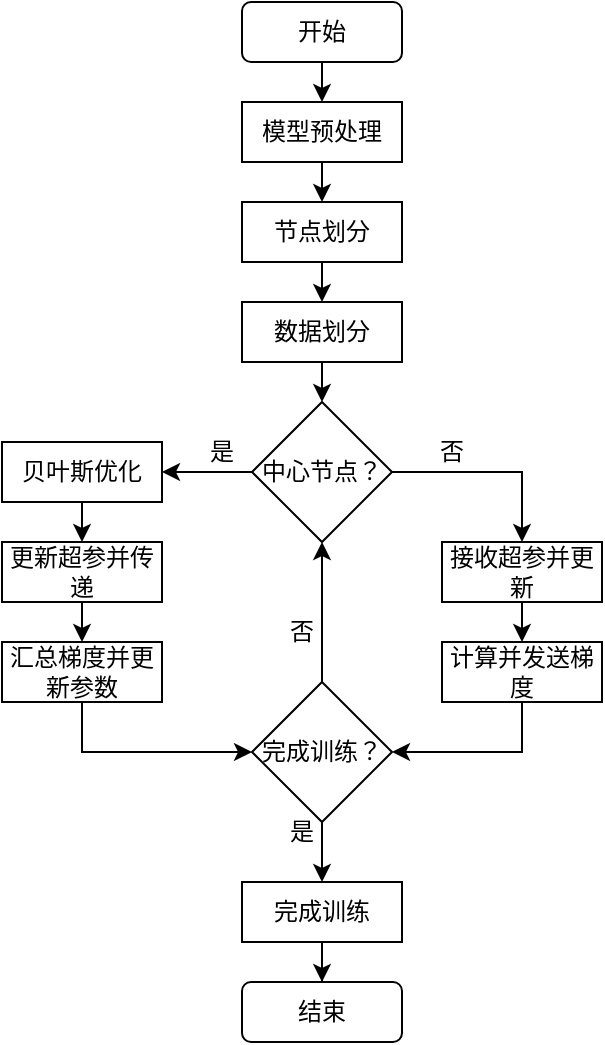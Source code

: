 <mxfile version="16.6.4" type="github">
  <diagram id="Hee7hXXPrNY1kXYa3pr2" name="Page-1">
    <mxGraphModel dx="716" dy="375" grid="1" gridSize="10" guides="1" tooltips="1" connect="1" arrows="1" fold="1" page="1" pageScale="1" pageWidth="827" pageHeight="1169" math="0" shadow="0">
      <root>
        <mxCell id="0" />
        <mxCell id="1" parent="0" />
        <mxCell id="OwS2JT52I-BQK1YP6N_y-2" style="edgeStyle=orthogonalEdgeStyle;rounded=0;orthogonalLoop=1;jettySize=auto;html=1;exitX=0.5;exitY=1;exitDx=0;exitDy=0;entryX=0.5;entryY=0;entryDx=0;entryDy=0;" parent="1" source="HEA8HlkfF6FuIHNrmnbo-1" target="OwS2JT52I-BQK1YP6N_y-1" edge="1">
          <mxGeometry relative="1" as="geometry" />
        </mxCell>
        <mxCell id="HEA8HlkfF6FuIHNrmnbo-1" value="开始" style="rounded=1;whiteSpace=wrap;html=1;" parent="1" vertex="1">
          <mxGeometry x="290" y="60" width="80" height="30" as="geometry" />
        </mxCell>
        <mxCell id="OwS2JT52I-BQK1YP6N_y-5" style="edgeStyle=orthogonalEdgeStyle;rounded=0;orthogonalLoop=1;jettySize=auto;html=1;exitX=0.5;exitY=1;exitDx=0;exitDy=0;entryX=0.5;entryY=0;entryDx=0;entryDy=0;" parent="1" source="HEA8HlkfF6FuIHNrmnbo-3" target="HEA8HlkfF6FuIHNrmnbo-8" edge="1">
          <mxGeometry relative="1" as="geometry" />
        </mxCell>
        <mxCell id="HEA8HlkfF6FuIHNrmnbo-3" value="节点划分" style="rounded=0;whiteSpace=wrap;html=1;" parent="1" vertex="1">
          <mxGeometry x="290" y="160" width="80" height="30" as="geometry" />
        </mxCell>
        <mxCell id="HEA8HlkfF6FuIHNrmnbo-20" style="edgeStyle=orthogonalEdgeStyle;rounded=0;orthogonalLoop=1;jettySize=auto;html=1;exitX=0;exitY=0.5;exitDx=0;exitDy=0;entryX=1;entryY=0.5;entryDx=0;entryDy=0;" parent="1" source="HEA8HlkfF6FuIHNrmnbo-5" target="HEA8HlkfF6FuIHNrmnbo-13" edge="1">
          <mxGeometry relative="1" as="geometry" />
        </mxCell>
        <mxCell id="HEA8HlkfF6FuIHNrmnbo-27" style="edgeStyle=orthogonalEdgeStyle;rounded=0;orthogonalLoop=1;jettySize=auto;html=1;exitX=1;exitY=0.5;exitDx=0;exitDy=0;entryX=0.5;entryY=0;entryDx=0;entryDy=0;" parent="1" source="HEA8HlkfF6FuIHNrmnbo-5" target="HEA8HlkfF6FuIHNrmnbo-17" edge="1">
          <mxGeometry relative="1" as="geometry" />
        </mxCell>
        <mxCell id="HEA8HlkfF6FuIHNrmnbo-5" value="中心节点？" style="rhombus;whiteSpace=wrap;html=1;" parent="1" vertex="1">
          <mxGeometry x="295" y="260" width="70" height="70" as="geometry" />
        </mxCell>
        <mxCell id="HEA8HlkfF6FuIHNrmnbo-6" value="结束" style="rounded=1;whiteSpace=wrap;html=1;" parent="1" vertex="1">
          <mxGeometry x="290" y="550" width="80" height="30" as="geometry" />
        </mxCell>
        <mxCell id="HEA8HlkfF6FuIHNrmnbo-11" style="edgeStyle=orthogonalEdgeStyle;rounded=0;orthogonalLoop=1;jettySize=auto;html=1;exitX=0.5;exitY=1;exitDx=0;exitDy=0;entryX=0.5;entryY=0;entryDx=0;entryDy=0;" parent="1" source="HEA8HlkfF6FuIHNrmnbo-8" target="HEA8HlkfF6FuIHNrmnbo-5" edge="1">
          <mxGeometry relative="1" as="geometry" />
        </mxCell>
        <mxCell id="HEA8HlkfF6FuIHNrmnbo-8" value="数据划分" style="rounded=0;whiteSpace=wrap;html=1;" parent="1" vertex="1">
          <mxGeometry x="290" y="210" width="80" height="30" as="geometry" />
        </mxCell>
        <mxCell id="HEA8HlkfF6FuIHNrmnbo-31" style="edgeStyle=orthogonalEdgeStyle;rounded=0;orthogonalLoop=1;jettySize=auto;html=1;exitX=0.5;exitY=1;exitDx=0;exitDy=0;" parent="1" source="HEA8HlkfF6FuIHNrmnbo-12" target="HEA8HlkfF6FuIHNrmnbo-6" edge="1">
          <mxGeometry relative="1" as="geometry" />
        </mxCell>
        <mxCell id="HEA8HlkfF6FuIHNrmnbo-12" value="完成训练" style="rounded=0;whiteSpace=wrap;html=1;" parent="1" vertex="1">
          <mxGeometry x="290" y="500" width="80" height="30" as="geometry" />
        </mxCell>
        <mxCell id="HEA8HlkfF6FuIHNrmnbo-21" style="edgeStyle=orthogonalEdgeStyle;rounded=0;orthogonalLoop=1;jettySize=auto;html=1;exitX=0.5;exitY=1;exitDx=0;exitDy=0;entryX=0.5;entryY=0;entryDx=0;entryDy=0;" parent="1" source="HEA8HlkfF6FuIHNrmnbo-13" target="HEA8HlkfF6FuIHNrmnbo-14" edge="1">
          <mxGeometry relative="1" as="geometry" />
        </mxCell>
        <mxCell id="HEA8HlkfF6FuIHNrmnbo-13" value="贝叶斯优化" style="rounded=0;whiteSpace=wrap;html=1;" parent="1" vertex="1">
          <mxGeometry x="170" y="280" width="80" height="30" as="geometry" />
        </mxCell>
        <mxCell id="HEA8HlkfF6FuIHNrmnbo-22" style="edgeStyle=orthogonalEdgeStyle;rounded=0;orthogonalLoop=1;jettySize=auto;html=1;exitX=0.5;exitY=1;exitDx=0;exitDy=0;entryX=0.5;entryY=0;entryDx=0;entryDy=0;" parent="1" source="HEA8HlkfF6FuIHNrmnbo-14" target="HEA8HlkfF6FuIHNrmnbo-15" edge="1">
          <mxGeometry relative="1" as="geometry" />
        </mxCell>
        <mxCell id="HEA8HlkfF6FuIHNrmnbo-14" value="更新超参并传递" style="rounded=0;whiteSpace=wrap;html=1;" parent="1" vertex="1">
          <mxGeometry x="170" y="330" width="80" height="30" as="geometry" />
        </mxCell>
        <mxCell id="HEA8HlkfF6FuIHNrmnbo-25" style="edgeStyle=orthogonalEdgeStyle;rounded=0;orthogonalLoop=1;jettySize=auto;html=1;exitX=0.5;exitY=1;exitDx=0;exitDy=0;entryX=0;entryY=0.5;entryDx=0;entryDy=0;" parent="1" source="HEA8HlkfF6FuIHNrmnbo-15" target="HEA8HlkfF6FuIHNrmnbo-16" edge="1">
          <mxGeometry relative="1" as="geometry" />
        </mxCell>
        <mxCell id="HEA8HlkfF6FuIHNrmnbo-15" value="汇总梯度并更新参数" style="rounded=0;whiteSpace=wrap;html=1;" parent="1" vertex="1">
          <mxGeometry x="170" y="380" width="80" height="30" as="geometry" />
        </mxCell>
        <mxCell id="HEA8HlkfF6FuIHNrmnbo-29" style="edgeStyle=orthogonalEdgeStyle;rounded=0;orthogonalLoop=1;jettySize=auto;html=1;exitX=0.5;exitY=1;exitDx=0;exitDy=0;entryX=0.5;entryY=0;entryDx=0;entryDy=0;" parent="1" source="HEA8HlkfF6FuIHNrmnbo-16" target="HEA8HlkfF6FuIHNrmnbo-12" edge="1">
          <mxGeometry relative="1" as="geometry" />
        </mxCell>
        <mxCell id="HEA8HlkfF6FuIHNrmnbo-30" style="edgeStyle=orthogonalEdgeStyle;rounded=0;orthogonalLoop=1;jettySize=auto;html=1;exitX=0.5;exitY=0;exitDx=0;exitDy=0;entryX=0.5;entryY=1;entryDx=0;entryDy=0;" parent="1" source="HEA8HlkfF6FuIHNrmnbo-16" target="HEA8HlkfF6FuIHNrmnbo-5" edge="1">
          <mxGeometry relative="1" as="geometry" />
        </mxCell>
        <mxCell id="HEA8HlkfF6FuIHNrmnbo-16" value="完成训练？" style="rhombus;whiteSpace=wrap;html=1;" parent="1" vertex="1">
          <mxGeometry x="295" y="400" width="70" height="70" as="geometry" />
        </mxCell>
        <mxCell id="HEA8HlkfF6FuIHNrmnbo-28" style="edgeStyle=orthogonalEdgeStyle;rounded=0;orthogonalLoop=1;jettySize=auto;html=1;exitX=0.5;exitY=1;exitDx=0;exitDy=0;entryX=0.5;entryY=0;entryDx=0;entryDy=0;" parent="1" source="HEA8HlkfF6FuIHNrmnbo-17" target="HEA8HlkfF6FuIHNrmnbo-19" edge="1">
          <mxGeometry relative="1" as="geometry" />
        </mxCell>
        <mxCell id="HEA8HlkfF6FuIHNrmnbo-17" value="接收超参并更新" style="rounded=0;whiteSpace=wrap;html=1;" parent="1" vertex="1">
          <mxGeometry x="390" y="330" width="80" height="30" as="geometry" />
        </mxCell>
        <mxCell id="HEA8HlkfF6FuIHNrmnbo-26" style="edgeStyle=orthogonalEdgeStyle;rounded=0;orthogonalLoop=1;jettySize=auto;html=1;exitX=0.5;exitY=1;exitDx=0;exitDy=0;entryX=1;entryY=0.5;entryDx=0;entryDy=0;" parent="1" source="HEA8HlkfF6FuIHNrmnbo-19" target="HEA8HlkfF6FuIHNrmnbo-16" edge="1">
          <mxGeometry relative="1" as="geometry" />
        </mxCell>
        <mxCell id="HEA8HlkfF6FuIHNrmnbo-19" value="计算并发送梯度" style="rounded=0;whiteSpace=wrap;html=1;" parent="1" vertex="1">
          <mxGeometry x="390" y="380" width="80" height="30" as="geometry" />
        </mxCell>
        <mxCell id="HEA8HlkfF6FuIHNrmnbo-32" value="是" style="text;html=1;strokeColor=none;fillColor=none;align=center;verticalAlign=middle;whiteSpace=wrap;rounded=0;" parent="1" vertex="1">
          <mxGeometry x="250" y="270" width="60" height="30" as="geometry" />
        </mxCell>
        <mxCell id="HEA8HlkfF6FuIHNrmnbo-34" value="否" style="text;html=1;strokeColor=none;fillColor=none;align=center;verticalAlign=middle;whiteSpace=wrap;rounded=0;" parent="1" vertex="1">
          <mxGeometry x="365" y="270" width="60" height="30" as="geometry" />
        </mxCell>
        <mxCell id="HEA8HlkfF6FuIHNrmnbo-35" value="是" style="text;html=1;strokeColor=none;fillColor=none;align=center;verticalAlign=middle;whiteSpace=wrap;rounded=0;" parent="1" vertex="1">
          <mxGeometry x="290" y="460" width="60" height="30" as="geometry" />
        </mxCell>
        <mxCell id="HEA8HlkfF6FuIHNrmnbo-36" value="否" style="text;html=1;strokeColor=none;fillColor=none;align=center;verticalAlign=middle;whiteSpace=wrap;rounded=0;" parent="1" vertex="1">
          <mxGeometry x="290" y="360" width="60" height="30" as="geometry" />
        </mxCell>
        <mxCell id="OwS2JT52I-BQK1YP6N_y-3" style="edgeStyle=orthogonalEdgeStyle;rounded=0;orthogonalLoop=1;jettySize=auto;html=1;exitX=0.5;exitY=1;exitDx=0;exitDy=0;entryX=0.5;entryY=0;entryDx=0;entryDy=0;" parent="1" source="OwS2JT52I-BQK1YP6N_y-1" target="HEA8HlkfF6FuIHNrmnbo-3" edge="1">
          <mxGeometry relative="1" as="geometry" />
        </mxCell>
        <mxCell id="OwS2JT52I-BQK1YP6N_y-1" value="模型预处理" style="rounded=0;whiteSpace=wrap;html=1;" parent="1" vertex="1">
          <mxGeometry x="290" y="110" width="80" height="30" as="geometry" />
        </mxCell>
      </root>
    </mxGraphModel>
  </diagram>
</mxfile>
